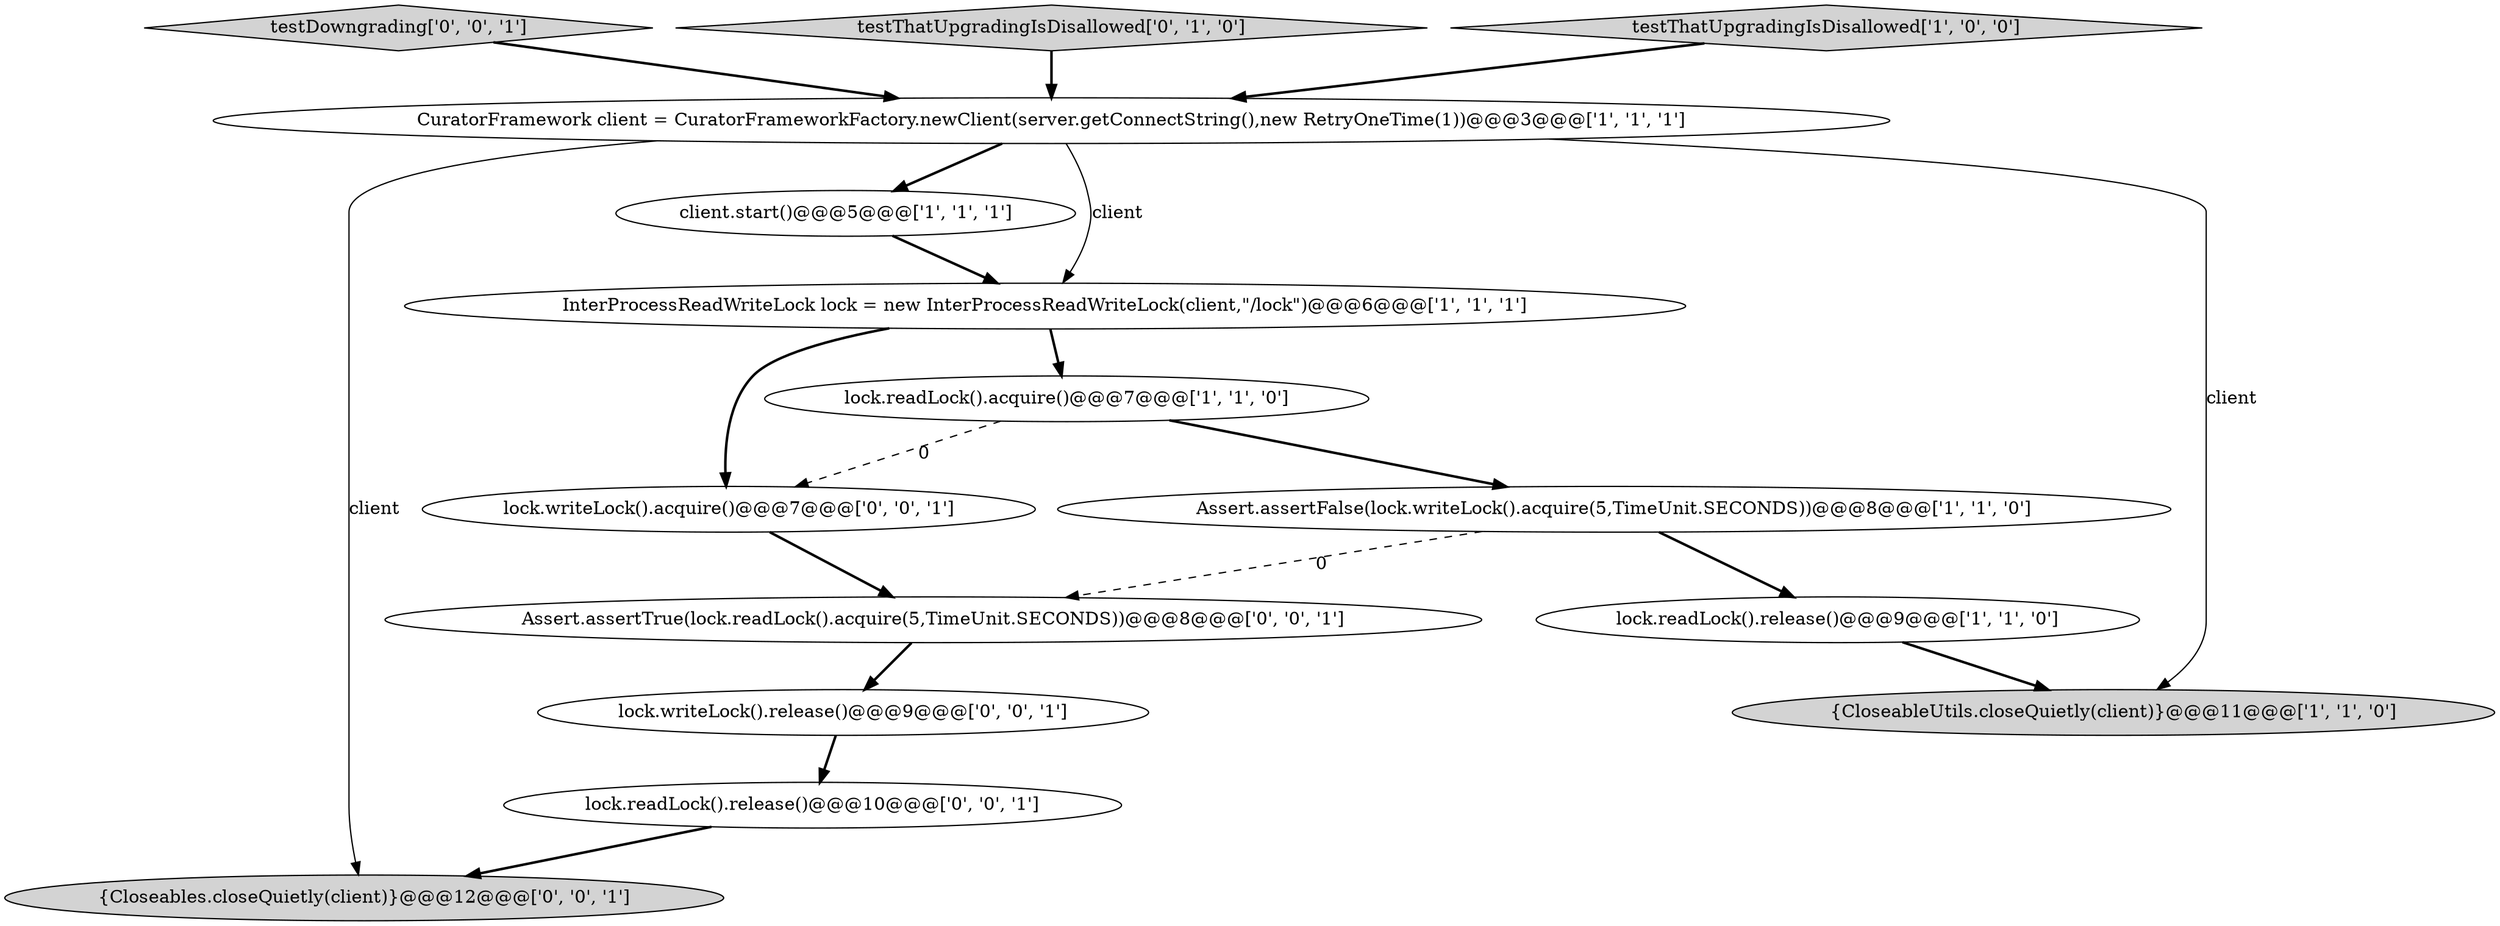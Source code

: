 digraph {
2 [style = filled, label = "client.start()@@@5@@@['1', '1', '1']", fillcolor = white, shape = ellipse image = "AAA0AAABBB1BBB"];
10 [style = filled, label = "Assert.assertTrue(lock.readLock().acquire(5,TimeUnit.SECONDS))@@@8@@@['0', '0', '1']", fillcolor = white, shape = ellipse image = "AAA0AAABBB3BBB"];
11 [style = filled, label = "testDowngrading['0', '0', '1']", fillcolor = lightgray, shape = diamond image = "AAA0AAABBB3BBB"];
9 [style = filled, label = "lock.writeLock().acquire()@@@7@@@['0', '0', '1']", fillcolor = white, shape = ellipse image = "AAA0AAABBB3BBB"];
12 [style = filled, label = "{Closeables.closeQuietly(client)}@@@12@@@['0', '0', '1']", fillcolor = lightgray, shape = ellipse image = "AAA0AAABBB3BBB"];
7 [style = filled, label = "lock.readLock().release()@@@9@@@['1', '1', '0']", fillcolor = white, shape = ellipse image = "AAA0AAABBB1BBB"];
6 [style = filled, label = "CuratorFramework client = CuratorFrameworkFactory.newClient(server.getConnectString(),new RetryOneTime(1))@@@3@@@['1', '1', '1']", fillcolor = white, shape = ellipse image = "AAA0AAABBB1BBB"];
13 [style = filled, label = "lock.writeLock().release()@@@9@@@['0', '0', '1']", fillcolor = white, shape = ellipse image = "AAA0AAABBB3BBB"];
3 [style = filled, label = "InterProcessReadWriteLock lock = new InterProcessReadWriteLock(client,\"/lock\")@@@6@@@['1', '1', '1']", fillcolor = white, shape = ellipse image = "AAA0AAABBB1BBB"];
8 [style = filled, label = "testThatUpgradingIsDisallowed['0', '1', '0']", fillcolor = lightgray, shape = diamond image = "AAA0AAABBB2BBB"];
4 [style = filled, label = "{CloseableUtils.closeQuietly(client)}@@@11@@@['1', '1', '0']", fillcolor = lightgray, shape = ellipse image = "AAA0AAABBB1BBB"];
0 [style = filled, label = "testThatUpgradingIsDisallowed['1', '0', '0']", fillcolor = lightgray, shape = diamond image = "AAA0AAABBB1BBB"];
5 [style = filled, label = "lock.readLock().acquire()@@@7@@@['1', '1', '0']", fillcolor = white, shape = ellipse image = "AAA0AAABBB1BBB"];
1 [style = filled, label = "Assert.assertFalse(lock.writeLock().acquire(5,TimeUnit.SECONDS))@@@8@@@['1', '1', '0']", fillcolor = white, shape = ellipse image = "AAA0AAABBB1BBB"];
14 [style = filled, label = "lock.readLock().release()@@@10@@@['0', '0', '1']", fillcolor = white, shape = ellipse image = "AAA0AAABBB3BBB"];
3->9 [style = bold, label=""];
5->1 [style = bold, label=""];
5->9 [style = dashed, label="0"];
3->5 [style = bold, label=""];
8->6 [style = bold, label=""];
1->10 [style = dashed, label="0"];
7->4 [style = bold, label=""];
9->10 [style = bold, label=""];
10->13 [style = bold, label=""];
6->4 [style = solid, label="client"];
0->6 [style = bold, label=""];
1->7 [style = bold, label=""];
13->14 [style = bold, label=""];
6->12 [style = solid, label="client"];
14->12 [style = bold, label=""];
2->3 [style = bold, label=""];
11->6 [style = bold, label=""];
6->3 [style = solid, label="client"];
6->2 [style = bold, label=""];
}
